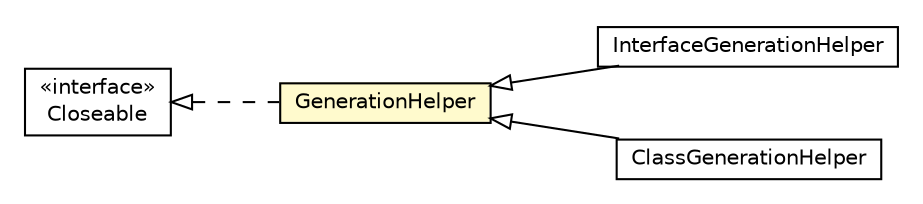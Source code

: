 #!/usr/local/bin/dot
#
# Class diagram 
# Generated by UMLGraph version R5_6-24-gf6e263 (http://www.umlgraph.org/)
#

digraph G {
	edge [fontname="Helvetica",fontsize=10,labelfontname="Helvetica",labelfontsize=10];
	node [fontname="Helvetica",fontsize=10,shape=plaintext];
	nodesep=0.25;
	ranksep=0.5;
	rankdir=LR;
	// com.gwtplatform.dispatch.annotation.helper.InterfaceGenerationHelper
	c194375 [label=<<table title="com.gwtplatform.dispatch.annotation.helper.InterfaceGenerationHelper" border="0" cellborder="1" cellspacing="0" cellpadding="2" port="p" href="./InterfaceGenerationHelper.html">
		<tr><td><table border="0" cellspacing="0" cellpadding="1">
<tr><td align="center" balign="center"> InterfaceGenerationHelper </td></tr>
		</table></td></tr>
		</table>>, URL="./InterfaceGenerationHelper.html", fontname="Helvetica", fontcolor="black", fontsize=10.0];
	// com.gwtplatform.dispatch.annotation.helper.GenerationHelper
	c194376 [label=<<table title="com.gwtplatform.dispatch.annotation.helper.GenerationHelper" border="0" cellborder="1" cellspacing="0" cellpadding="2" port="p" bgcolor="lemonChiffon" href="./GenerationHelper.html">
		<tr><td><table border="0" cellspacing="0" cellpadding="1">
<tr><td align="center" balign="center"> GenerationHelper </td></tr>
		</table></td></tr>
		</table>>, URL="./GenerationHelper.html", fontname="Helvetica", fontcolor="black", fontsize=10.0];
	// com.gwtplatform.dispatch.annotation.helper.ClassGenerationHelper
	c194377 [label=<<table title="com.gwtplatform.dispatch.annotation.helper.ClassGenerationHelper" border="0" cellborder="1" cellspacing="0" cellpadding="2" port="p" href="./ClassGenerationHelper.html">
		<tr><td><table border="0" cellspacing="0" cellpadding="1">
<tr><td align="center" balign="center"> ClassGenerationHelper </td></tr>
		</table></td></tr>
		</table>>, URL="./ClassGenerationHelper.html", fontname="Helvetica", fontcolor="black", fontsize=10.0];
	//com.gwtplatform.dispatch.annotation.helper.InterfaceGenerationHelper extends com.gwtplatform.dispatch.annotation.helper.GenerationHelper
	c194376:p -> c194375:p [dir=back,arrowtail=empty];
	//com.gwtplatform.dispatch.annotation.helper.GenerationHelper implements java.io.Closeable
	c194640:p -> c194376:p [dir=back,arrowtail=empty,style=dashed];
	//com.gwtplatform.dispatch.annotation.helper.ClassGenerationHelper extends com.gwtplatform.dispatch.annotation.helper.GenerationHelper
	c194376:p -> c194377:p [dir=back,arrowtail=empty];
	// java.io.Closeable
	c194640 [label=<<table title="java.io.Closeable" border="0" cellborder="1" cellspacing="0" cellpadding="2" port="p" href="http://download.oracle.com/javase/6/docs/api/java/io/Closeable.html">
		<tr><td><table border="0" cellspacing="0" cellpadding="1">
<tr><td align="center" balign="center"> &#171;interface&#187; </td></tr>
<tr><td align="center" balign="center"> Closeable </td></tr>
		</table></td></tr>
		</table>>, URL="http://download.oracle.com/javase/6/docs/api/java/io/Closeable.html", fontname="Helvetica", fontcolor="black", fontsize=10.0];
}

